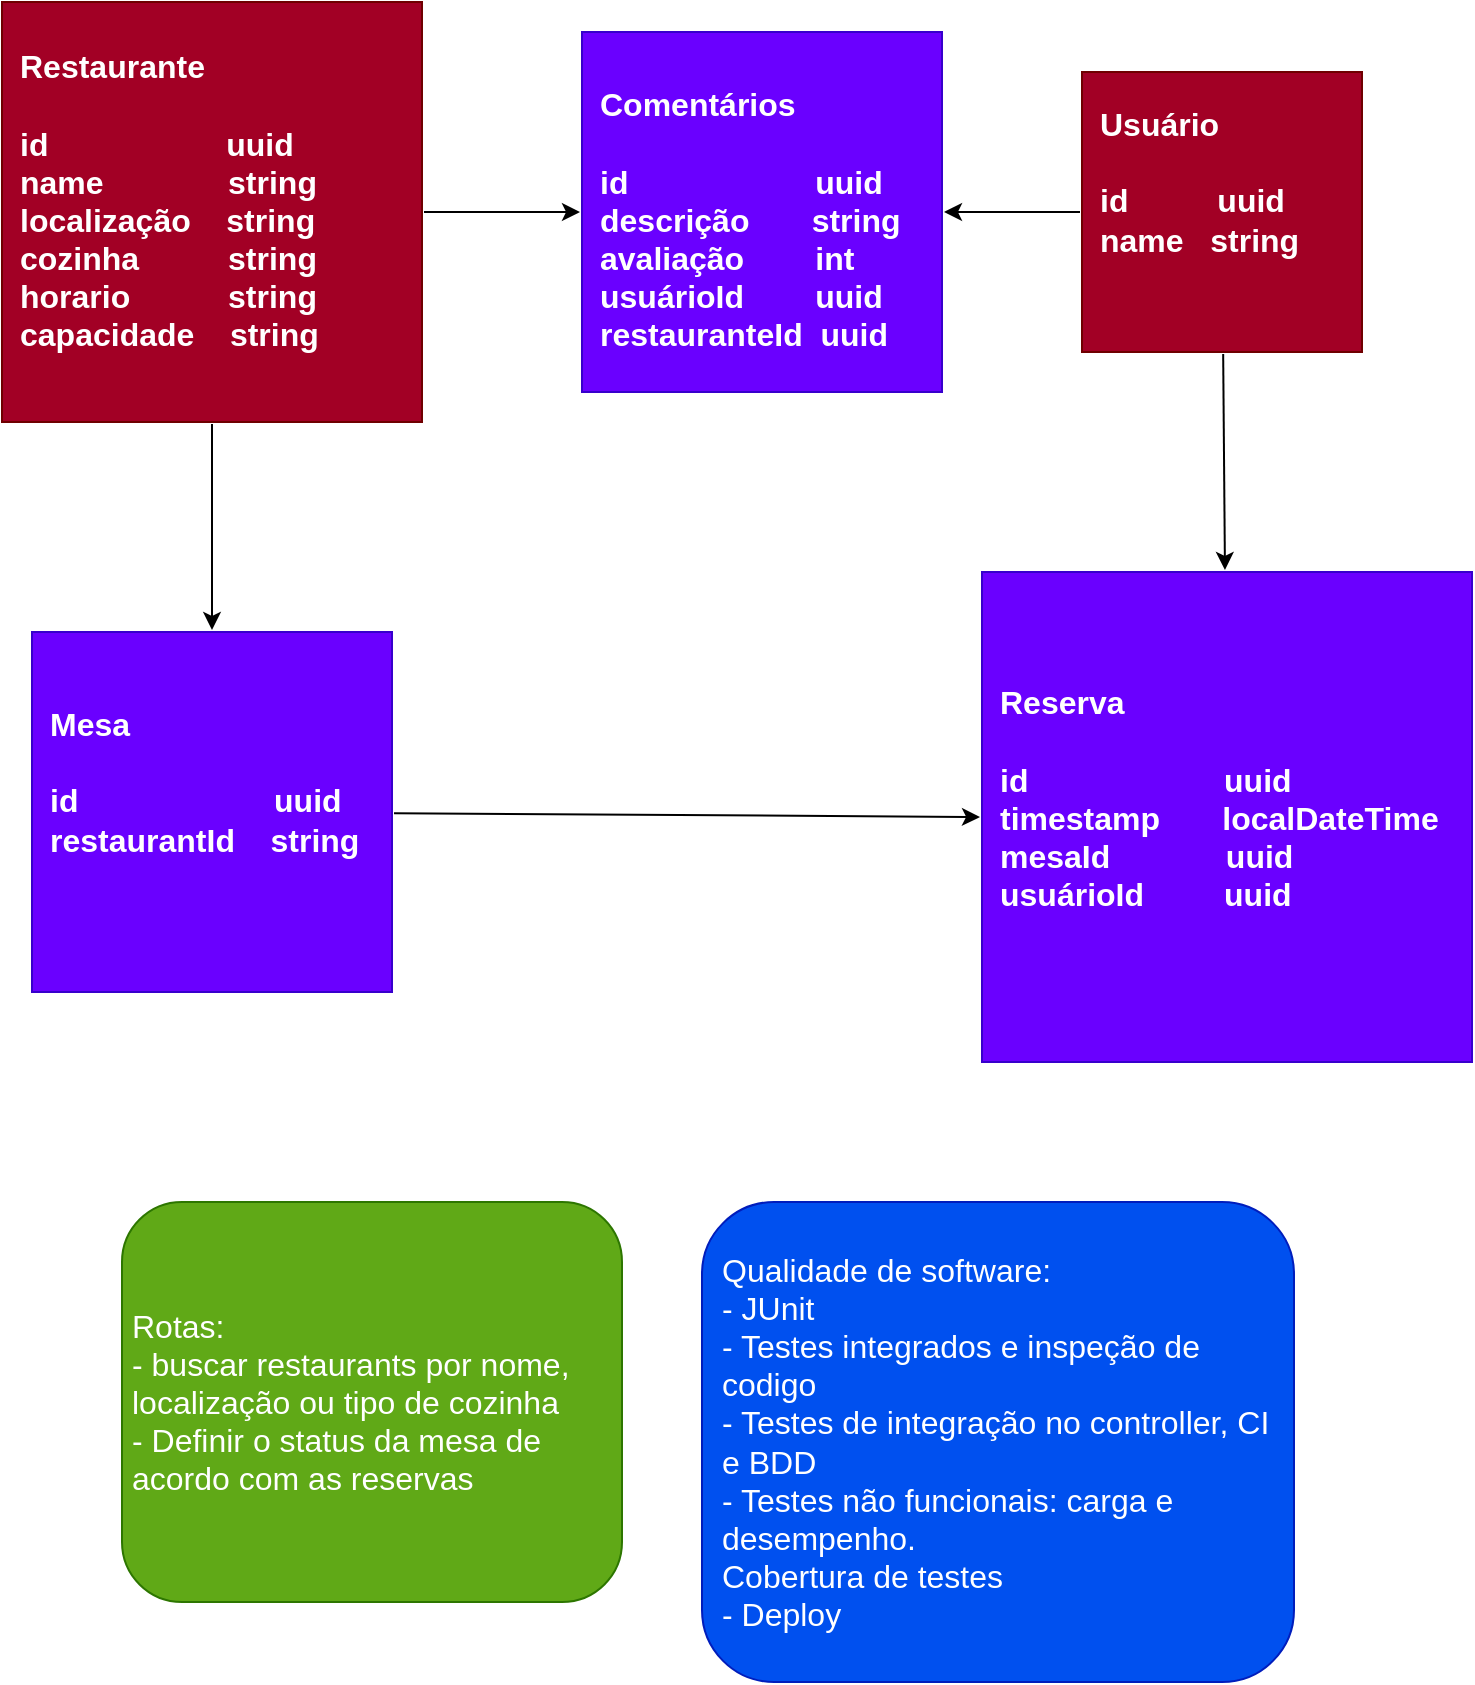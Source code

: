 <mxfile>
    <diagram id="JsKaUldWpSdYFOOg8hcP" name="Page-1">
        <mxGraphModel dx="791" dy="765" grid="1" gridSize="10" guides="1" tooltips="1" connect="1" arrows="1" fold="1" page="1" pageScale="1" pageWidth="827" pageHeight="1169" math="0" shadow="0">
            <root>
                <mxCell id="0"/>
                <mxCell id="1" parent="0"/>
                <mxCell id="7" style="edgeStyle=none;html=1;fontSize=16;" edge="1" parent="1" source="2" target="3">
                    <mxGeometry relative="1" as="geometry"/>
                </mxCell>
                <mxCell id="8" style="edgeStyle=none;html=1;fontSize=16;" edge="1" parent="1" source="2" target="4">
                    <mxGeometry relative="1" as="geometry"/>
                </mxCell>
                <mxCell id="2" value="&lt;font style=&quot;font-size: 16px;&quot;&gt;&lt;b&gt;Restaurante&lt;br&gt;&lt;br&gt;id&amp;nbsp; &amp;nbsp; &amp;nbsp; &amp;nbsp; &amp;nbsp; &amp;nbsp; &amp;nbsp; &amp;nbsp; &amp;nbsp; &amp;nbsp; uuid&lt;br&gt;name&amp;nbsp; &amp;nbsp; &amp;nbsp; &amp;nbsp; &amp;nbsp; &amp;nbsp; &amp;nbsp; string&lt;br&gt;localização&amp;nbsp; &amp;nbsp; string&lt;br&gt;cozinha&amp;nbsp; &amp;nbsp; &amp;nbsp; &amp;nbsp; &amp;nbsp; string&lt;br&gt;horario&amp;nbsp; &amp;nbsp; &amp;nbsp; &amp;nbsp; &amp;nbsp; &amp;nbsp;string&amp;nbsp;&lt;br&gt;capacidade&amp;nbsp; &amp;nbsp; string&lt;br&gt;&lt;/b&gt;&lt;/font&gt;&lt;div style=&quot;font-size: 16px;&quot;&gt;&lt;br&gt;&lt;/div&gt;" style="whiteSpace=wrap;html=1;aspect=fixed;align=left;perimeterSpacing=1;spacingTop=7;spacing=9;fillColor=#a20025;fontColor=#ffffff;strokeColor=#6F0000;" vertex="1" parent="1">
                    <mxGeometry x="50" y="40" width="210" height="210" as="geometry"/>
                </mxCell>
                <mxCell id="10" style="edgeStyle=none;html=1;entryX=0;entryY=0.5;entryDx=0;entryDy=0;fontSize=16;" edge="1" parent="1" source="3" target="6">
                    <mxGeometry relative="1" as="geometry"/>
                </mxCell>
                <mxCell id="3" value="&lt;font style=&quot;font-size: 16px;&quot;&gt;&lt;b&gt;Mesa&lt;br&gt;&lt;br&gt;id&amp;nbsp; &amp;nbsp; &amp;nbsp; &amp;nbsp; &amp;nbsp; &amp;nbsp; &amp;nbsp; &amp;nbsp; &amp;nbsp; &amp;nbsp; &amp;nbsp; uuid&lt;br&gt;restaurantId&amp;nbsp; &amp;nbsp; string&lt;br&gt;&lt;br&gt;&lt;/b&gt;&lt;/font&gt;&lt;div style=&quot;font-size: 16px;&quot;&gt;&lt;br&gt;&lt;/div&gt;" style="whiteSpace=wrap;html=1;aspect=fixed;align=left;perimeterSpacing=1;spacingTop=7;spacing=9;fillColor=#6a00ff;fontColor=#ffffff;strokeColor=#3700CC;" vertex="1" parent="1">
                    <mxGeometry x="65" y="355" width="180" height="180" as="geometry"/>
                </mxCell>
                <mxCell id="4" value="&lt;font style=&quot;font-size: 16px;&quot;&gt;&lt;b&gt;Comentários&lt;br&gt;&lt;br&gt;id&amp;nbsp; &amp;nbsp; &amp;nbsp; &amp;nbsp; &amp;nbsp; &amp;nbsp; &amp;nbsp; &amp;nbsp; &amp;nbsp; &amp;nbsp; &amp;nbsp;uuid&lt;br&gt;descrição&amp;nbsp; &amp;nbsp; &amp;nbsp; &amp;nbsp;string&lt;br&gt;avaliação&amp;nbsp; &amp;nbsp; &amp;nbsp; &amp;nbsp; int&lt;br&gt;usuárioId&amp;nbsp; &amp;nbsp; &amp;nbsp; &amp;nbsp; uuid&lt;br&gt;restauranteId&amp;nbsp; uuid&lt;br&gt;&lt;/b&gt;&lt;/font&gt;" style="whiteSpace=wrap;html=1;aspect=fixed;align=left;perimeterSpacing=1;spacingTop=7;spacing=9;fillColor=#6a00ff;fontColor=#ffffff;strokeColor=#3700CC;" vertex="1" parent="1">
                    <mxGeometry x="340" y="55" width="180" height="180" as="geometry"/>
                </mxCell>
                <mxCell id="9" style="edgeStyle=none;html=1;fontSize=16;" edge="1" parent="1" source="5" target="4">
                    <mxGeometry relative="1" as="geometry"/>
                </mxCell>
                <mxCell id="11" style="edgeStyle=none;html=1;fontSize=16;" edge="1" parent="1" source="5" target="6">
                    <mxGeometry relative="1" as="geometry"/>
                </mxCell>
                <mxCell id="5" value="&lt;font style=&quot;font-size: 16px;&quot;&gt;&lt;b&gt;Usuário&lt;br&gt;&lt;br&gt;id&amp;nbsp; &amp;nbsp; &amp;nbsp; &amp;nbsp; &amp;nbsp; uuid&lt;br&gt;name&amp;nbsp; &amp;nbsp;string&lt;br&gt;&lt;br&gt;&lt;br&gt;&lt;/b&gt;&lt;/font&gt;" style="whiteSpace=wrap;html=1;aspect=fixed;align=left;perimeterSpacing=1;spacingTop=7;spacing=9;fillColor=#a20025;fontColor=#ffffff;strokeColor=#6F0000;" vertex="1" parent="1">
                    <mxGeometry x="590" y="75" width="140" height="140" as="geometry"/>
                </mxCell>
                <mxCell id="6" value="&lt;font style=&quot;font-size: 16px;&quot;&gt;&lt;b&gt;Reserva&lt;br&gt;&lt;br&gt;id&amp;nbsp; &amp;nbsp; &amp;nbsp; &amp;nbsp; &amp;nbsp; &amp;nbsp; &amp;nbsp; &amp;nbsp; &amp;nbsp; &amp;nbsp; &amp;nbsp; uuid&lt;br&gt;timestamp&amp;nbsp; &amp;nbsp; &amp;nbsp; &amp;nbsp;localDateTime&lt;br&gt;mesaId&amp;nbsp; &amp;nbsp; &amp;nbsp; &amp;nbsp; &amp;nbsp; &amp;nbsp; &amp;nbsp;uuid&lt;br&gt;usuárioId&amp;nbsp; &amp;nbsp; &amp;nbsp; &amp;nbsp; &amp;nbsp;uuid&amp;nbsp; &amp;nbsp; &amp;nbsp; &amp;nbsp;&lt;br&gt;&lt;/b&gt;&lt;/font&gt;&lt;div style=&quot;font-size: 16px;&quot;&gt;&lt;br&gt;&lt;/div&gt;" style="whiteSpace=wrap;html=1;aspect=fixed;align=left;perimeterSpacing=1;spacingTop=0;spacing=9;fillColor=#6a00ff;fontColor=#ffffff;strokeColor=#3700CC;" vertex="1" parent="1">
                    <mxGeometry x="540" y="325" width="245" height="245" as="geometry"/>
                </mxCell>
                <mxCell id="13" value="Rotas:&lt;br&gt;- buscar restaurants por nome, localização ou tipo de cozinha&lt;br&gt;- Definir o status da mesa de acordo com as reservas" style="rounded=1;whiteSpace=wrap;html=1;fontSize=16;fillColor=#60a917;fontColor=#ffffff;strokeColor=#2D7600;align=left;spacingLeft=3;" vertex="1" parent="1">
                    <mxGeometry x="110" y="640" width="250" height="200" as="geometry"/>
                </mxCell>
                <mxCell id="14" value="Qualidade de software:&lt;br&gt;- JUnit&lt;br&gt;- Testes integrados e inspeção de codigo&lt;br&gt;- Testes de integração no controller, CI e BDD&lt;br&gt;- Testes não funcionais: carga e desempenho.&lt;br&gt;Cobertura de testes&amp;nbsp;&lt;br&gt;- Deploy" style="rounded=1;whiteSpace=wrap;html=1;fontSize=16;fillColor=#0050ef;fontColor=#ffffff;strokeColor=#001DBC;align=left;spacingLeft=8;" vertex="1" parent="1">
                    <mxGeometry x="400" y="640" width="296" height="240" as="geometry"/>
                </mxCell>
            </root>
        </mxGraphModel>
    </diagram>
</mxfile>